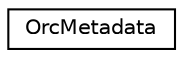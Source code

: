 digraph "Graphical Class Hierarchy"
{
  edge [fontname="Helvetica",fontsize="10",labelfontname="Helvetica",labelfontsize="10"];
  node [fontname="Helvetica",fontsize="10",shape=record];
  rankdir="LR";
  Node0 [label="OrcMetadata",height=0.2,width=0.4,color="black", fillcolor="white", style="filled",URL="$classOrcMetadata.html",tooltip="A helper class for ORC file metadata. Provides some additional convenience methods for initializing a..."];
}
